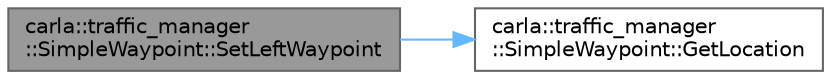 digraph "carla::traffic_manager::SimpleWaypoint::SetLeftWaypoint"
{
 // INTERACTIVE_SVG=YES
 // LATEX_PDF_SIZE
  bgcolor="transparent";
  edge [fontname=Helvetica,fontsize=10,labelfontname=Helvetica,labelfontsize=10];
  node [fontname=Helvetica,fontsize=10,shape=box,height=0.2,width=0.4];
  rankdir="LR";
  Node1 [id="Node000001",label="carla::traffic_manager\l::SimpleWaypoint::SetLeftWaypoint",height=0.2,width=0.4,color="gray40", fillcolor="grey60", style="filled", fontcolor="black",tooltip="This method is used to set the closest left waypoint for a lane change."];
  Node1 -> Node2 [id="edge1_Node000001_Node000002",color="steelblue1",style="solid",tooltip=" "];
  Node2 [id="Node000002",label="carla::traffic_manager\l::SimpleWaypoint::GetLocation",height=0.2,width=0.4,color="grey40", fillcolor="white", style="filled",URL="$dc/d04/classcarla_1_1traffic__manager_1_1SimpleWaypoint.html#ad250e1a36284a8637d0b278d66967a51",tooltip="Returns the location object for this waypoint."];
}
